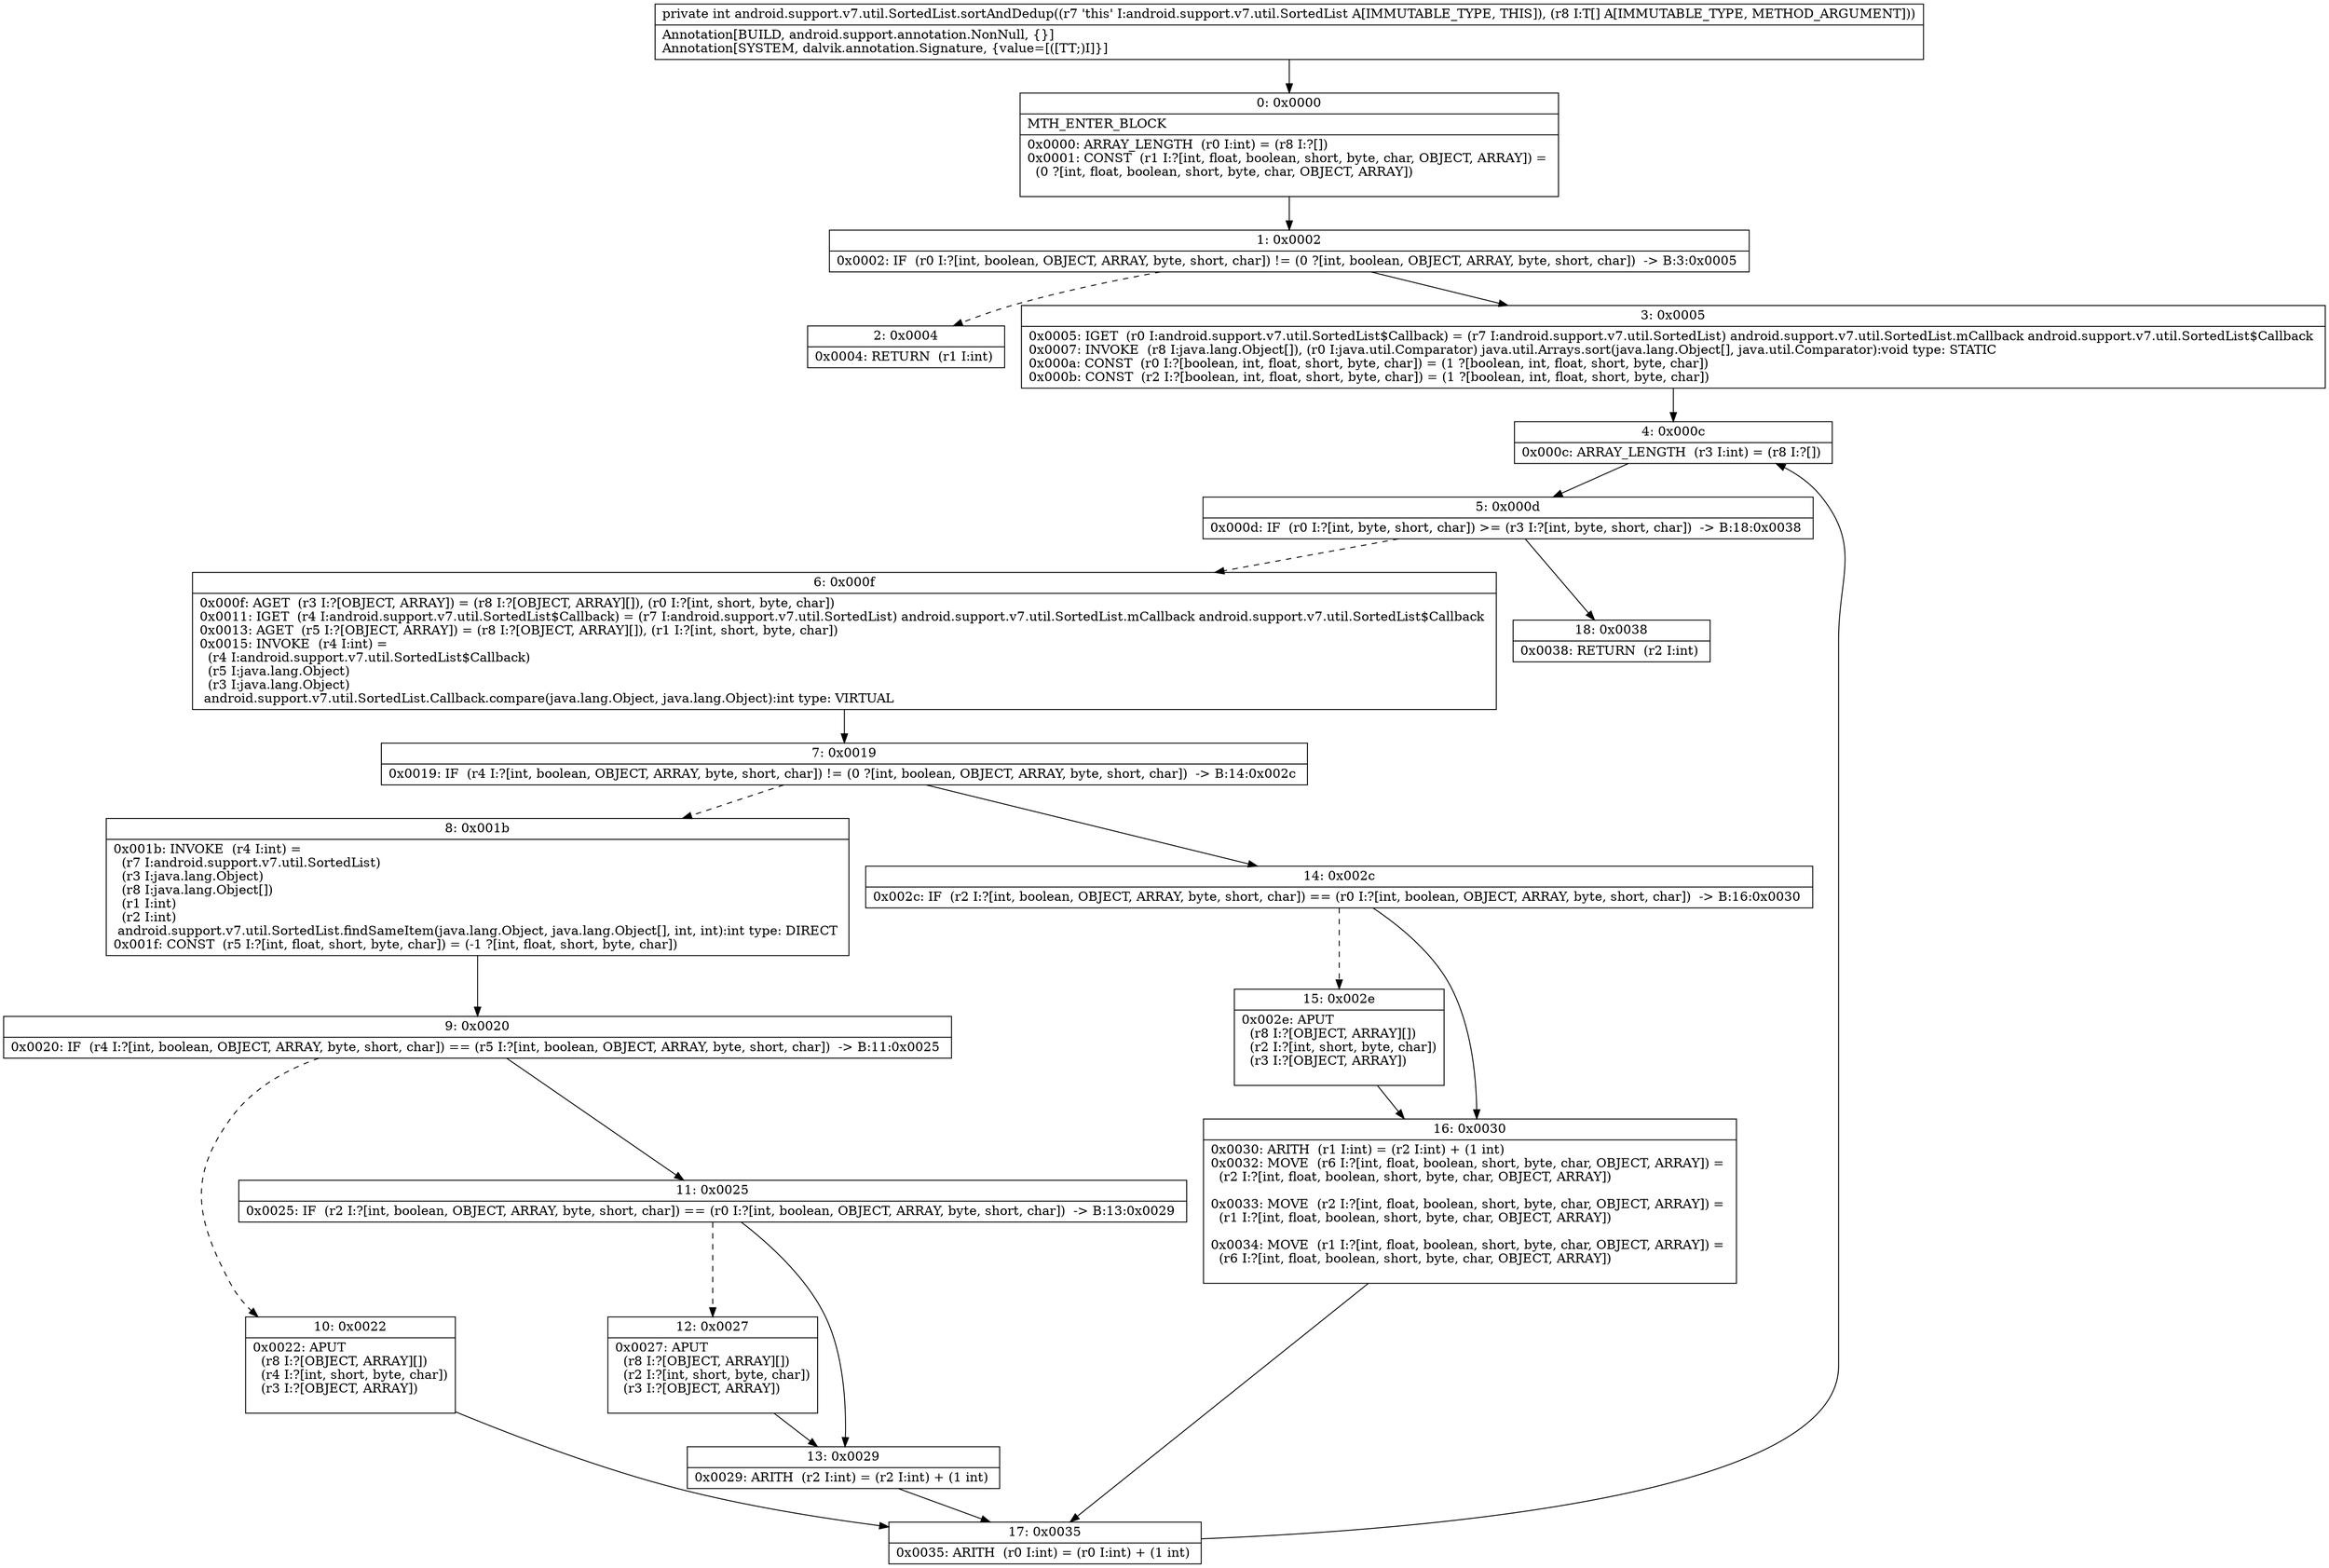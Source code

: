 digraph "CFG forandroid.support.v7.util.SortedList.sortAndDedup([Ljava\/lang\/Object;)I" {
Node_0 [shape=record,label="{0\:\ 0x0000|MTH_ENTER_BLOCK\l|0x0000: ARRAY_LENGTH  (r0 I:int) = (r8 I:?[]) \l0x0001: CONST  (r1 I:?[int, float, boolean, short, byte, char, OBJECT, ARRAY]) = \l  (0 ?[int, float, boolean, short, byte, char, OBJECT, ARRAY])\l \l}"];
Node_1 [shape=record,label="{1\:\ 0x0002|0x0002: IF  (r0 I:?[int, boolean, OBJECT, ARRAY, byte, short, char]) != (0 ?[int, boolean, OBJECT, ARRAY, byte, short, char])  \-\> B:3:0x0005 \l}"];
Node_2 [shape=record,label="{2\:\ 0x0004|0x0004: RETURN  (r1 I:int) \l}"];
Node_3 [shape=record,label="{3\:\ 0x0005|0x0005: IGET  (r0 I:android.support.v7.util.SortedList$Callback) = (r7 I:android.support.v7.util.SortedList) android.support.v7.util.SortedList.mCallback android.support.v7.util.SortedList$Callback \l0x0007: INVOKE  (r8 I:java.lang.Object[]), (r0 I:java.util.Comparator) java.util.Arrays.sort(java.lang.Object[], java.util.Comparator):void type: STATIC \l0x000a: CONST  (r0 I:?[boolean, int, float, short, byte, char]) = (1 ?[boolean, int, float, short, byte, char]) \l0x000b: CONST  (r2 I:?[boolean, int, float, short, byte, char]) = (1 ?[boolean, int, float, short, byte, char]) \l}"];
Node_4 [shape=record,label="{4\:\ 0x000c|0x000c: ARRAY_LENGTH  (r3 I:int) = (r8 I:?[]) \l}"];
Node_5 [shape=record,label="{5\:\ 0x000d|0x000d: IF  (r0 I:?[int, byte, short, char]) \>= (r3 I:?[int, byte, short, char])  \-\> B:18:0x0038 \l}"];
Node_6 [shape=record,label="{6\:\ 0x000f|0x000f: AGET  (r3 I:?[OBJECT, ARRAY]) = (r8 I:?[OBJECT, ARRAY][]), (r0 I:?[int, short, byte, char]) \l0x0011: IGET  (r4 I:android.support.v7.util.SortedList$Callback) = (r7 I:android.support.v7.util.SortedList) android.support.v7.util.SortedList.mCallback android.support.v7.util.SortedList$Callback \l0x0013: AGET  (r5 I:?[OBJECT, ARRAY]) = (r8 I:?[OBJECT, ARRAY][]), (r1 I:?[int, short, byte, char]) \l0x0015: INVOKE  (r4 I:int) = \l  (r4 I:android.support.v7.util.SortedList$Callback)\l  (r5 I:java.lang.Object)\l  (r3 I:java.lang.Object)\l android.support.v7.util.SortedList.Callback.compare(java.lang.Object, java.lang.Object):int type: VIRTUAL \l}"];
Node_7 [shape=record,label="{7\:\ 0x0019|0x0019: IF  (r4 I:?[int, boolean, OBJECT, ARRAY, byte, short, char]) != (0 ?[int, boolean, OBJECT, ARRAY, byte, short, char])  \-\> B:14:0x002c \l}"];
Node_8 [shape=record,label="{8\:\ 0x001b|0x001b: INVOKE  (r4 I:int) = \l  (r7 I:android.support.v7.util.SortedList)\l  (r3 I:java.lang.Object)\l  (r8 I:java.lang.Object[])\l  (r1 I:int)\l  (r2 I:int)\l android.support.v7.util.SortedList.findSameItem(java.lang.Object, java.lang.Object[], int, int):int type: DIRECT \l0x001f: CONST  (r5 I:?[int, float, short, byte, char]) = (\-1 ?[int, float, short, byte, char]) \l}"];
Node_9 [shape=record,label="{9\:\ 0x0020|0x0020: IF  (r4 I:?[int, boolean, OBJECT, ARRAY, byte, short, char]) == (r5 I:?[int, boolean, OBJECT, ARRAY, byte, short, char])  \-\> B:11:0x0025 \l}"];
Node_10 [shape=record,label="{10\:\ 0x0022|0x0022: APUT  \l  (r8 I:?[OBJECT, ARRAY][])\l  (r4 I:?[int, short, byte, char])\l  (r3 I:?[OBJECT, ARRAY])\l \l}"];
Node_11 [shape=record,label="{11\:\ 0x0025|0x0025: IF  (r2 I:?[int, boolean, OBJECT, ARRAY, byte, short, char]) == (r0 I:?[int, boolean, OBJECT, ARRAY, byte, short, char])  \-\> B:13:0x0029 \l}"];
Node_12 [shape=record,label="{12\:\ 0x0027|0x0027: APUT  \l  (r8 I:?[OBJECT, ARRAY][])\l  (r2 I:?[int, short, byte, char])\l  (r3 I:?[OBJECT, ARRAY])\l \l}"];
Node_13 [shape=record,label="{13\:\ 0x0029|0x0029: ARITH  (r2 I:int) = (r2 I:int) + (1 int) \l}"];
Node_14 [shape=record,label="{14\:\ 0x002c|0x002c: IF  (r2 I:?[int, boolean, OBJECT, ARRAY, byte, short, char]) == (r0 I:?[int, boolean, OBJECT, ARRAY, byte, short, char])  \-\> B:16:0x0030 \l}"];
Node_15 [shape=record,label="{15\:\ 0x002e|0x002e: APUT  \l  (r8 I:?[OBJECT, ARRAY][])\l  (r2 I:?[int, short, byte, char])\l  (r3 I:?[OBJECT, ARRAY])\l \l}"];
Node_16 [shape=record,label="{16\:\ 0x0030|0x0030: ARITH  (r1 I:int) = (r2 I:int) + (1 int) \l0x0032: MOVE  (r6 I:?[int, float, boolean, short, byte, char, OBJECT, ARRAY]) = \l  (r2 I:?[int, float, boolean, short, byte, char, OBJECT, ARRAY])\l \l0x0033: MOVE  (r2 I:?[int, float, boolean, short, byte, char, OBJECT, ARRAY]) = \l  (r1 I:?[int, float, boolean, short, byte, char, OBJECT, ARRAY])\l \l0x0034: MOVE  (r1 I:?[int, float, boolean, short, byte, char, OBJECT, ARRAY]) = \l  (r6 I:?[int, float, boolean, short, byte, char, OBJECT, ARRAY])\l \l}"];
Node_17 [shape=record,label="{17\:\ 0x0035|0x0035: ARITH  (r0 I:int) = (r0 I:int) + (1 int) \l}"];
Node_18 [shape=record,label="{18\:\ 0x0038|0x0038: RETURN  (r2 I:int) \l}"];
MethodNode[shape=record,label="{private int android.support.v7.util.SortedList.sortAndDedup((r7 'this' I:android.support.v7.util.SortedList A[IMMUTABLE_TYPE, THIS]), (r8 I:T[] A[IMMUTABLE_TYPE, METHOD_ARGUMENT]))  | Annotation[BUILD, android.support.annotation.NonNull, \{\}]\lAnnotation[SYSTEM, dalvik.annotation.Signature, \{value=[([TT;)I]\}]\l}"];
MethodNode -> Node_0;
Node_0 -> Node_1;
Node_1 -> Node_2[style=dashed];
Node_1 -> Node_3;
Node_3 -> Node_4;
Node_4 -> Node_5;
Node_5 -> Node_6[style=dashed];
Node_5 -> Node_18;
Node_6 -> Node_7;
Node_7 -> Node_8[style=dashed];
Node_7 -> Node_14;
Node_8 -> Node_9;
Node_9 -> Node_10[style=dashed];
Node_9 -> Node_11;
Node_10 -> Node_17;
Node_11 -> Node_12[style=dashed];
Node_11 -> Node_13;
Node_12 -> Node_13;
Node_13 -> Node_17;
Node_14 -> Node_15[style=dashed];
Node_14 -> Node_16;
Node_15 -> Node_16;
Node_16 -> Node_17;
Node_17 -> Node_4;
}

